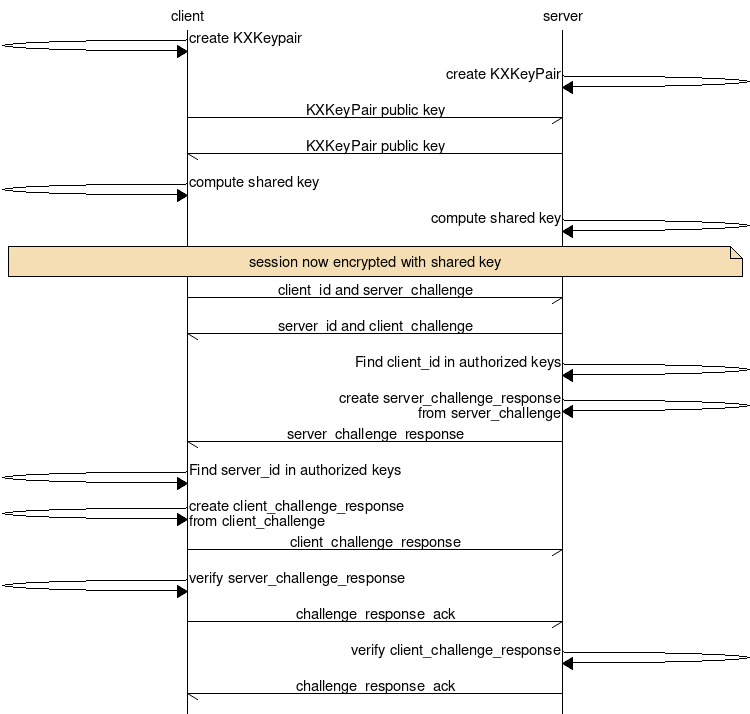 msc {
    hscale = "1.25";
    client,server;
    client => client [label="create KXKeypair"];
    server => server [label="create KXKeyPair"];
    client -> server [label="KXKeyPair public key"];
    server -> client [label="KXKeyPair public key"];
    client => client [label="compute shared key"];
    server => server [label="compute shared key"];
    client note server [label="session now encrypted with shared key",
                        textbgcolor="#f5deb3"];

    client -> server [label="client_id and server_challenge"];
    server -> client [label="server_id and client_challenge"];

    server => server [label="Find client_id in authorized keys"];
    server => server [label="create server_challenge_response\nfrom server_challenge"];
    server -> client [label="server_challenge_response"];
    
    client => client [label="Find server_id in authorized keys"];
    client => client [label="create client_challenge_response\nfrom client_challenge"];
    client -> server [label="client_challenge_response"];

    client => client [label="verify server_challenge_response"];
    client -> server [label="challenge_response_ack"];
    server => server [label="verify client_challenge_response"];
    server -> client [label="challenge_response_ack"];
}
